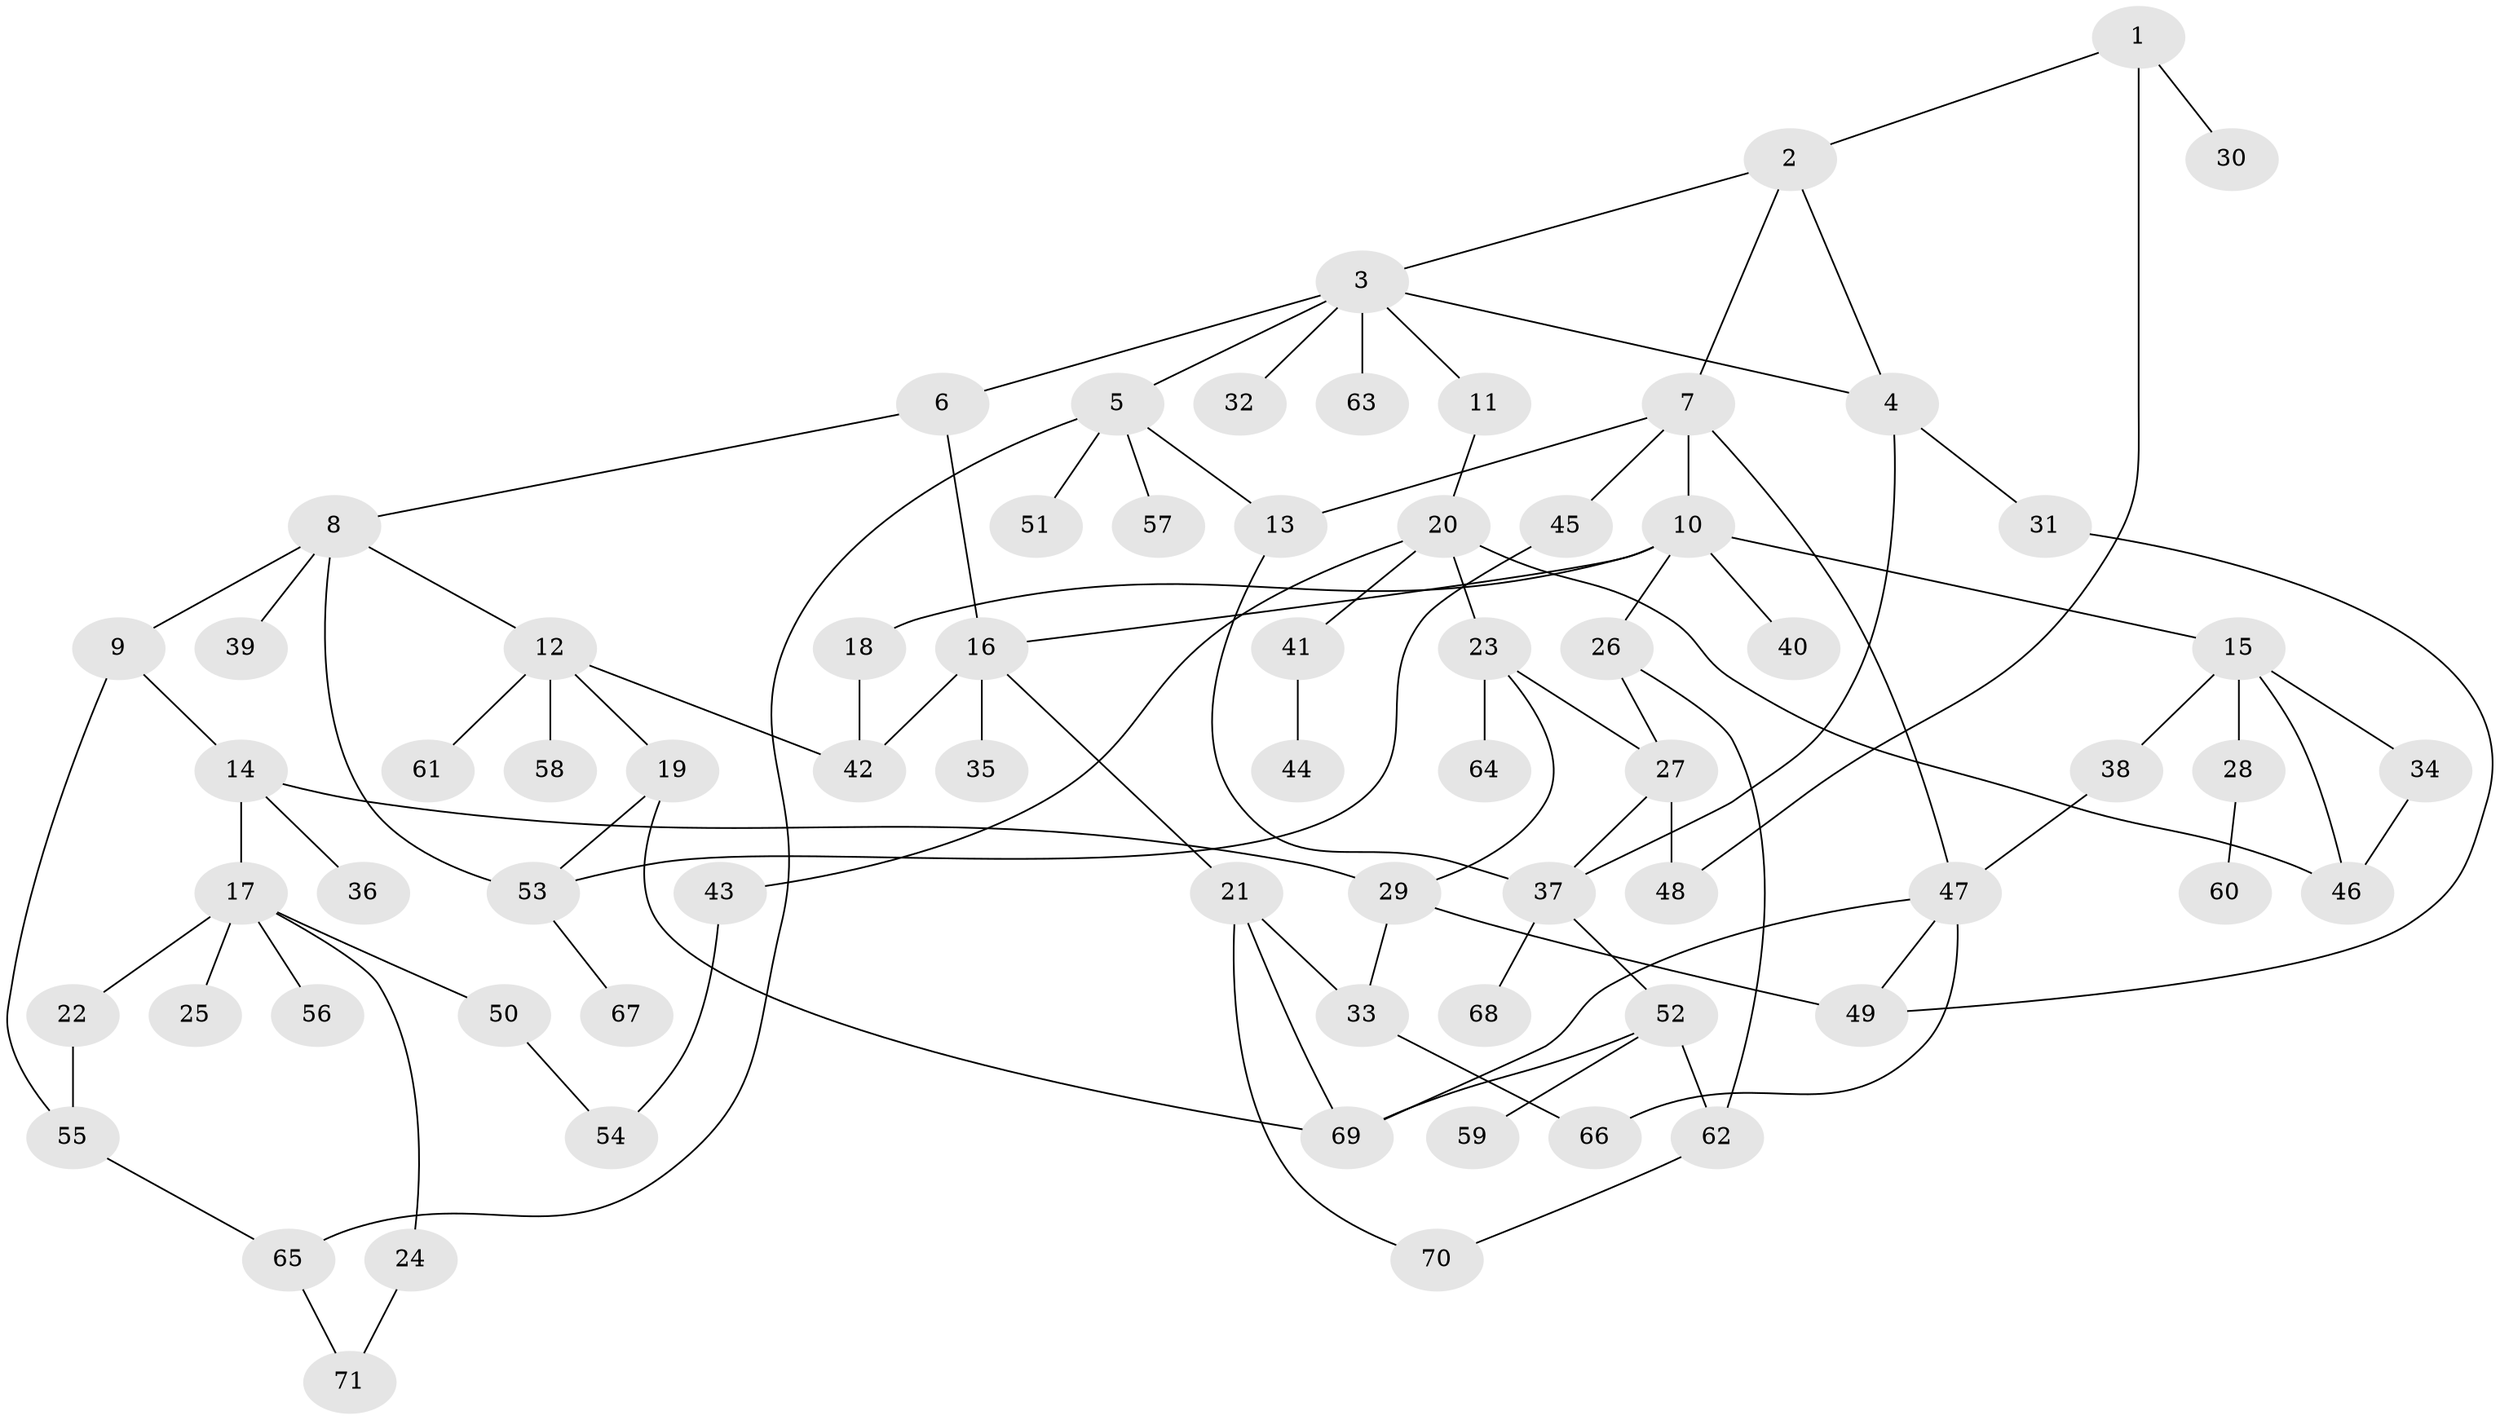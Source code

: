 // Generated by graph-tools (version 1.1) at 2025/13/03/09/25 04:13:21]
// undirected, 71 vertices, 98 edges
graph export_dot {
graph [start="1"]
  node [color=gray90,style=filled];
  1;
  2;
  3;
  4;
  5;
  6;
  7;
  8;
  9;
  10;
  11;
  12;
  13;
  14;
  15;
  16;
  17;
  18;
  19;
  20;
  21;
  22;
  23;
  24;
  25;
  26;
  27;
  28;
  29;
  30;
  31;
  32;
  33;
  34;
  35;
  36;
  37;
  38;
  39;
  40;
  41;
  42;
  43;
  44;
  45;
  46;
  47;
  48;
  49;
  50;
  51;
  52;
  53;
  54;
  55;
  56;
  57;
  58;
  59;
  60;
  61;
  62;
  63;
  64;
  65;
  66;
  67;
  68;
  69;
  70;
  71;
  1 -- 2;
  1 -- 30;
  1 -- 48;
  2 -- 3;
  2 -- 4;
  2 -- 7;
  3 -- 5;
  3 -- 6;
  3 -- 11;
  3 -- 32;
  3 -- 63;
  3 -- 4;
  4 -- 31;
  4 -- 37;
  5 -- 51;
  5 -- 57;
  5 -- 65;
  5 -- 13;
  6 -- 8;
  6 -- 16;
  7 -- 10;
  7 -- 13;
  7 -- 45;
  7 -- 47;
  8 -- 9;
  8 -- 12;
  8 -- 39;
  8 -- 53;
  9 -- 14;
  9 -- 55;
  10 -- 15;
  10 -- 16;
  10 -- 18;
  10 -- 26;
  10 -- 40;
  11 -- 20;
  12 -- 19;
  12 -- 42;
  12 -- 58;
  12 -- 61;
  13 -- 37;
  14 -- 17;
  14 -- 36;
  14 -- 29;
  15 -- 28;
  15 -- 34;
  15 -- 38;
  15 -- 46;
  16 -- 21;
  16 -- 35;
  16 -- 42;
  17 -- 22;
  17 -- 24;
  17 -- 25;
  17 -- 50;
  17 -- 56;
  18 -- 42;
  19 -- 69;
  19 -- 53;
  20 -- 23;
  20 -- 41;
  20 -- 43;
  20 -- 46;
  21 -- 33;
  21 -- 70;
  21 -- 69;
  22 -- 55;
  23 -- 27;
  23 -- 29;
  23 -- 64;
  24 -- 71;
  26 -- 62;
  26 -- 27;
  27 -- 37;
  27 -- 48;
  28 -- 60;
  29 -- 33;
  29 -- 49;
  31 -- 49;
  33 -- 66;
  34 -- 46;
  37 -- 52;
  37 -- 68;
  38 -- 47;
  41 -- 44;
  43 -- 54;
  45 -- 53;
  47 -- 49;
  47 -- 69;
  47 -- 66;
  50 -- 54;
  52 -- 59;
  52 -- 62;
  52 -- 69;
  53 -- 67;
  55 -- 65;
  62 -- 70;
  65 -- 71;
}
